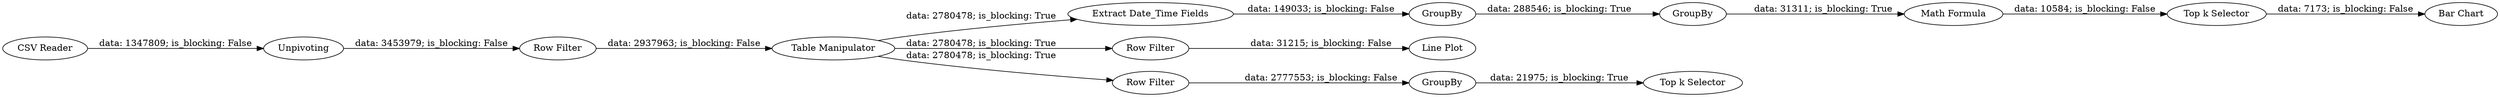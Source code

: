 digraph {
	"4213186034270452031_44" [label="Top k Selector"]
	"4213186034270452031_51" [label="Top k Selector"]
	"4213186034270452031_47" [label="Bar Chart"]
	"4213186034270452031_50" [label=GroupBy]
	"4213186034270452031_34" [label=Unpivoting]
	"4213186034270452031_39" [label="Extract Date_Time Fields"]
	"4213186034270452031_52" [label="Row Filter"]
	"4213186034270452031_42" [label=GroupBy]
	"4213186034270452031_40" [label=GroupBy]
	"4213186034270452031_49" [label="Row Filter"]
	"4213186034270452031_33" [label="CSV Reader"]
	"4213186034270452031_38" [label="Table Manipulator"]
	"4213186034270452031_35" [label="Row Filter"]
	"4213186034270452031_53" [label="Line Plot"]
	"4213186034270452031_43" [label="Math Formula"]
	"4213186034270452031_38" -> "4213186034270452031_52" [label="data: 2780478; is_blocking: True"]
	"4213186034270452031_40" -> "4213186034270452031_42" [label="data: 288546; is_blocking: True"]
	"4213186034270452031_33" -> "4213186034270452031_34" [label="data: 1347809; is_blocking: False"]
	"4213186034270452031_38" -> "4213186034270452031_49" [label="data: 2780478; is_blocking: True"]
	"4213186034270452031_35" -> "4213186034270452031_38" [label="data: 2937963; is_blocking: False"]
	"4213186034270452031_44" -> "4213186034270452031_47" [label="data: 7173; is_blocking: False"]
	"4213186034270452031_39" -> "4213186034270452031_40" [label="data: 149033; is_blocking: False"]
	"4213186034270452031_49" -> "4213186034270452031_50" [label="data: 2777553; is_blocking: False"]
	"4213186034270452031_34" -> "4213186034270452031_35" [label="data: 3453979; is_blocking: False"]
	"4213186034270452031_43" -> "4213186034270452031_44" [label="data: 10584; is_blocking: False"]
	"4213186034270452031_42" -> "4213186034270452031_43" [label="data: 31311; is_blocking: True"]
	"4213186034270452031_52" -> "4213186034270452031_53" [label="data: 31215; is_blocking: False"]
	"4213186034270452031_50" -> "4213186034270452031_51" [label="data: 21975; is_blocking: True"]
	"4213186034270452031_38" -> "4213186034270452031_39" [label="data: 2780478; is_blocking: True"]
	rankdir=LR
}
